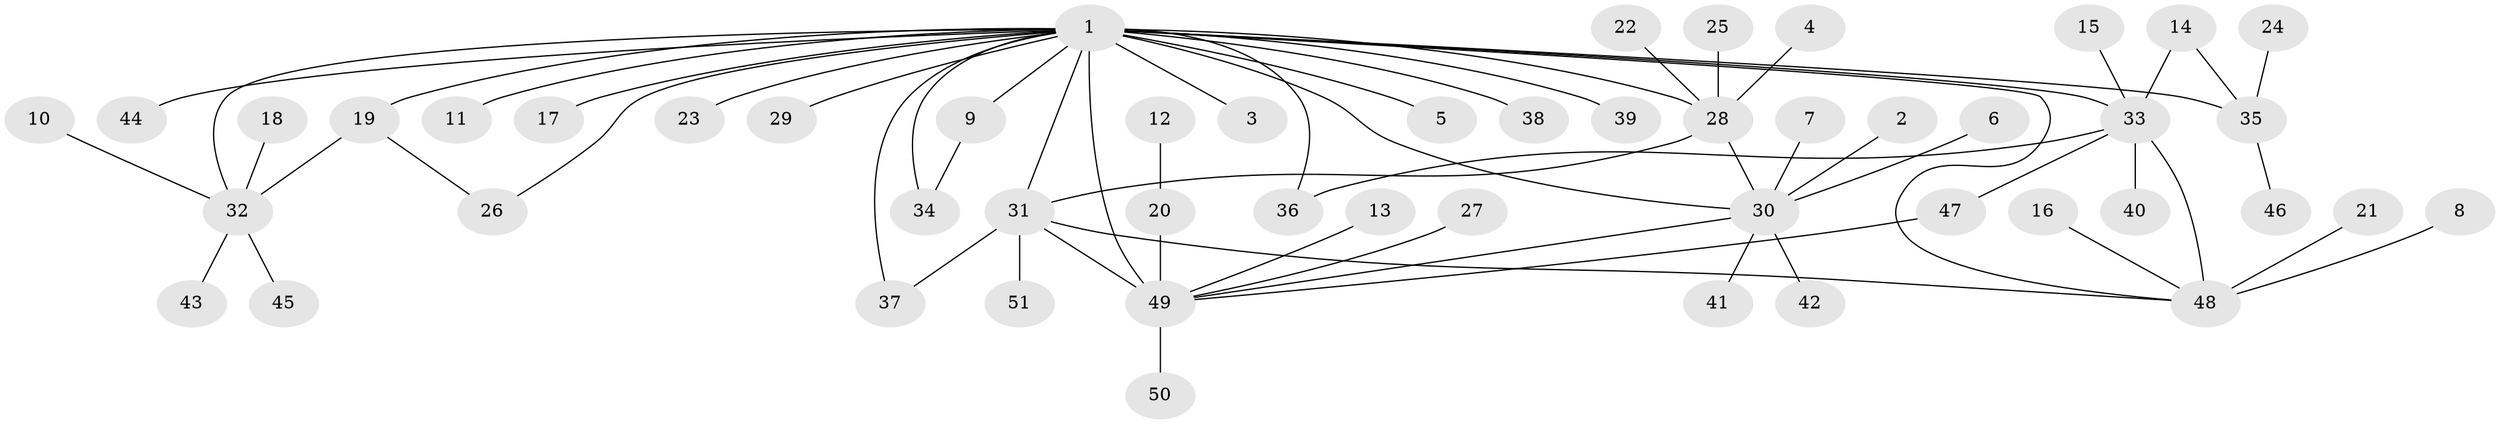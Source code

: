 // original degree distribution, {13: 0.01, 15: 0.01, 2: 0.29, 4: 0.03, 8: 0.02, 11: 0.01, 10: 0.01, 5: 0.03, 1: 0.51, 9: 0.01, 3: 0.06, 6: 0.01}
// Generated by graph-tools (version 1.1) at 2025/26/03/09/25 03:26:05]
// undirected, 51 vertices, 63 edges
graph export_dot {
graph [start="1"]
  node [color=gray90,style=filled];
  1;
  2;
  3;
  4;
  5;
  6;
  7;
  8;
  9;
  10;
  11;
  12;
  13;
  14;
  15;
  16;
  17;
  18;
  19;
  20;
  21;
  22;
  23;
  24;
  25;
  26;
  27;
  28;
  29;
  30;
  31;
  32;
  33;
  34;
  35;
  36;
  37;
  38;
  39;
  40;
  41;
  42;
  43;
  44;
  45;
  46;
  47;
  48;
  49;
  50;
  51;
  1 -- 3 [weight=1.0];
  1 -- 5 [weight=1.0];
  1 -- 9 [weight=1.0];
  1 -- 11 [weight=1.0];
  1 -- 17 [weight=1.0];
  1 -- 19 [weight=1.0];
  1 -- 23 [weight=1.0];
  1 -- 26 [weight=1.0];
  1 -- 28 [weight=1.0];
  1 -- 29 [weight=1.0];
  1 -- 30 [weight=1.0];
  1 -- 31 [weight=1.0];
  1 -- 32 [weight=1.0];
  1 -- 33 [weight=2.0];
  1 -- 34 [weight=1.0];
  1 -- 35 [weight=1.0];
  1 -- 36 [weight=1.0];
  1 -- 37 [weight=1.0];
  1 -- 38 [weight=1.0];
  1 -- 39 [weight=1.0];
  1 -- 44 [weight=1.0];
  1 -- 48 [weight=1.0];
  1 -- 49 [weight=2.0];
  2 -- 30 [weight=1.0];
  4 -- 28 [weight=1.0];
  6 -- 30 [weight=1.0];
  7 -- 30 [weight=1.0];
  8 -- 48 [weight=1.0];
  9 -- 34 [weight=1.0];
  10 -- 32 [weight=1.0];
  12 -- 20 [weight=1.0];
  13 -- 49 [weight=1.0];
  14 -- 33 [weight=1.0];
  14 -- 35 [weight=1.0];
  15 -- 33 [weight=1.0];
  16 -- 48 [weight=1.0];
  18 -- 32 [weight=1.0];
  19 -- 26 [weight=1.0];
  19 -- 32 [weight=1.0];
  20 -- 49 [weight=1.0];
  21 -- 48 [weight=1.0];
  22 -- 28 [weight=1.0];
  24 -- 35 [weight=1.0];
  25 -- 28 [weight=1.0];
  27 -- 49 [weight=1.0];
  28 -- 30 [weight=1.0];
  28 -- 31 [weight=1.0];
  30 -- 41 [weight=1.0];
  30 -- 42 [weight=1.0];
  30 -- 49 [weight=1.0];
  31 -- 37 [weight=1.0];
  31 -- 48 [weight=1.0];
  31 -- 49 [weight=2.0];
  31 -- 51 [weight=1.0];
  32 -- 43 [weight=1.0];
  32 -- 45 [weight=1.0];
  33 -- 36 [weight=1.0];
  33 -- 40 [weight=1.0];
  33 -- 47 [weight=1.0];
  33 -- 48 [weight=2.0];
  35 -- 46 [weight=1.0];
  47 -- 49 [weight=1.0];
  49 -- 50 [weight=1.0];
}
